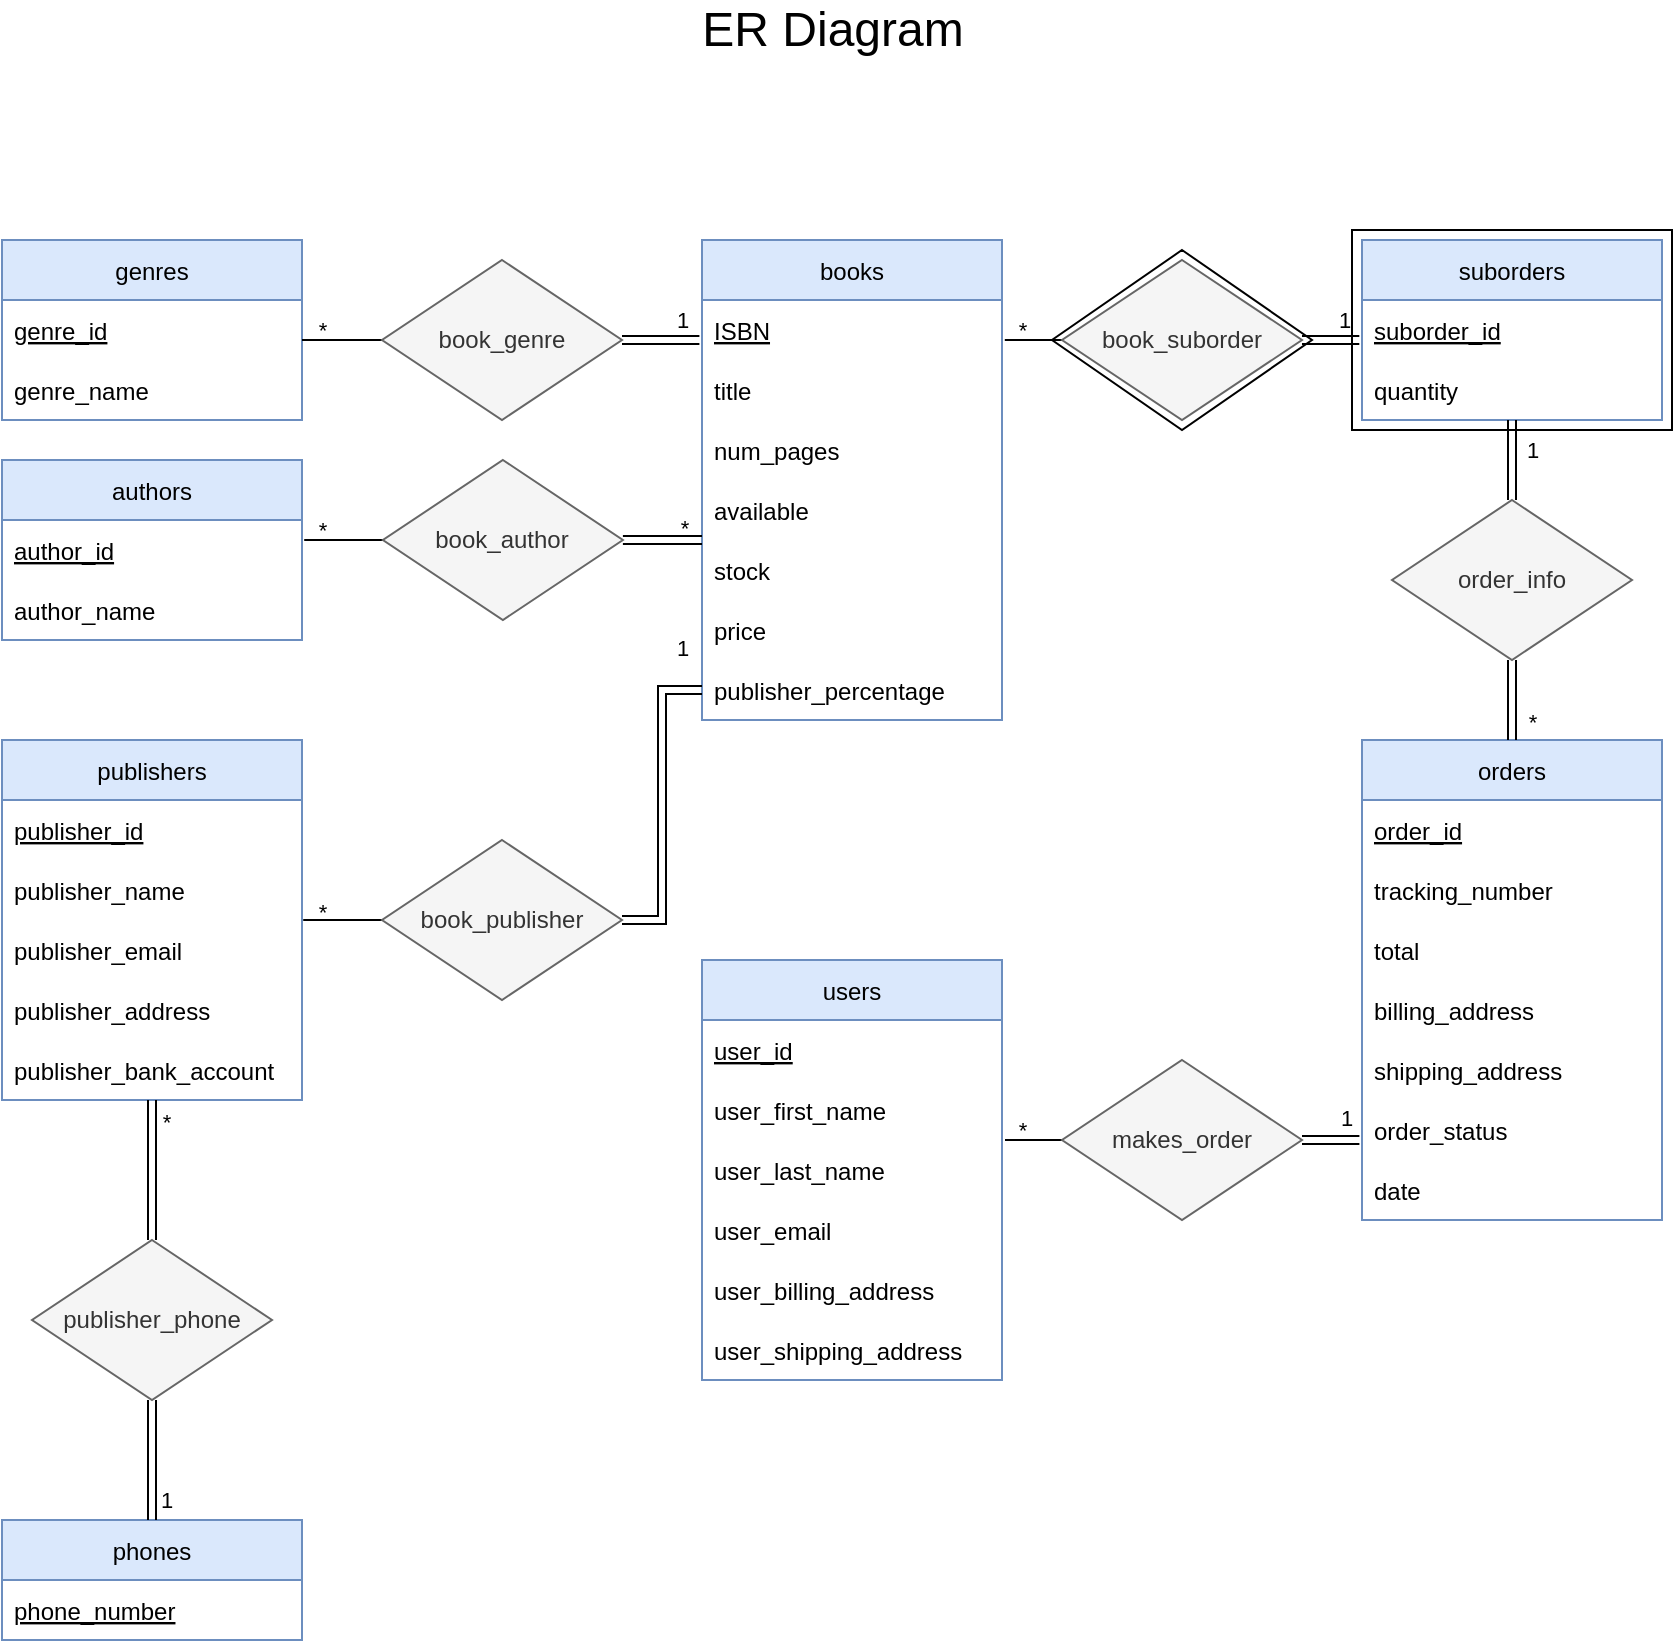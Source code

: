 <mxfile version="15.9.1" type="device"><diagram id="R2lEEEUBdFMjLlhIrx00" name="Page-1"><mxGraphModel dx="1052" dy="880" grid="1" gridSize="10" guides="1" tooltips="1" connect="1" arrows="1" fold="1" page="1" pageScale="1" pageWidth="850" pageHeight="1100" math="0" shadow="0" extFonts="Permanent Marker^https://fonts.googleapis.com/css?family=Permanent+Marker"><root><mxCell id="0"/><mxCell id="1" parent="0"/><mxCell id="pJi3qNCL0nC0wCgEnQ44-102" value="" style="rounded=0;whiteSpace=wrap;html=1;labelBackgroundColor=none;fontSize=24;strokeColor=default;fillColor=none;" parent="1" vertex="1"><mxGeometry x="685" y="135" width="160" height="100" as="geometry"/></mxCell><mxCell id="pJi3qNCL0nC0wCgEnQ44-2" value="books" style="swimlane;fontStyle=0;childLayout=stackLayout;horizontal=1;startSize=30;horizontalStack=0;resizeParent=1;resizeParentMax=0;resizeLast=0;collapsible=1;marginBottom=0;fillColor=#dae8fc;strokeColor=#6c8ebf;" parent="1" vertex="1"><mxGeometry x="360" y="140" width="150" height="240" as="geometry"/></mxCell><mxCell id="pJi3qNCL0nC0wCgEnQ44-3" value="ISBN" style="text;strokeColor=none;fillColor=none;align=left;verticalAlign=middle;spacingLeft=4;spacingRight=4;overflow=hidden;points=[[0,0.5],[1,0.5]];portConstraint=eastwest;rotatable=0;fontStyle=4" parent="pJi3qNCL0nC0wCgEnQ44-2" vertex="1"><mxGeometry y="30" width="150" height="30" as="geometry"/></mxCell><mxCell id="pJi3qNCL0nC0wCgEnQ44-4" value="title" style="text;strokeColor=none;fillColor=none;align=left;verticalAlign=middle;spacingLeft=4;spacingRight=4;overflow=hidden;points=[[0,0.5],[1,0.5]];portConstraint=eastwest;rotatable=0;" parent="pJi3qNCL0nC0wCgEnQ44-2" vertex="1"><mxGeometry y="60" width="150" height="30" as="geometry"/></mxCell><mxCell id="pJi3qNCL0nC0wCgEnQ44-5" value="num_pages" style="text;strokeColor=none;fillColor=none;align=left;verticalAlign=middle;spacingLeft=4;spacingRight=4;overflow=hidden;points=[[0,0.5],[1,0.5]];portConstraint=eastwest;rotatable=0;" parent="pJi3qNCL0nC0wCgEnQ44-2" vertex="1"><mxGeometry y="90" width="150" height="30" as="geometry"/></mxCell><mxCell id="pJi3qNCL0nC0wCgEnQ44-104" value="available" style="text;strokeColor=none;fillColor=none;align=left;verticalAlign=middle;spacingLeft=4;spacingRight=4;overflow=hidden;points=[[0,0.5],[1,0.5]];portConstraint=eastwest;rotatable=0;" parent="pJi3qNCL0nC0wCgEnQ44-2" vertex="1"><mxGeometry y="120" width="150" height="30" as="geometry"/></mxCell><mxCell id="pJi3qNCL0nC0wCgEnQ44-7" value="stock" style="text;strokeColor=none;fillColor=none;align=left;verticalAlign=middle;spacingLeft=4;spacingRight=4;overflow=hidden;points=[[0,0.5],[1,0.5]];portConstraint=eastwest;rotatable=0;" parent="pJi3qNCL0nC0wCgEnQ44-2" vertex="1"><mxGeometry y="150" width="150" height="30" as="geometry"/></mxCell><mxCell id="pJi3qNCL0nC0wCgEnQ44-6" value="price" style="text;strokeColor=none;fillColor=none;align=left;verticalAlign=middle;spacingLeft=4;spacingRight=4;overflow=hidden;points=[[0,0.5],[1,0.5]];portConstraint=eastwest;rotatable=0;" parent="pJi3qNCL0nC0wCgEnQ44-2" vertex="1"><mxGeometry y="180" width="150" height="30" as="geometry"/></mxCell><mxCell id="pJi3qNCL0nC0wCgEnQ44-8" value="publisher_percentage" style="text;strokeColor=none;fillColor=none;align=left;verticalAlign=middle;spacingLeft=4;spacingRight=4;overflow=hidden;points=[[0,0.5],[1,0.5]];portConstraint=eastwest;rotatable=0;" parent="pJi3qNCL0nC0wCgEnQ44-2" vertex="1"><mxGeometry y="210" width="150" height="30" as="geometry"/></mxCell><mxCell id="pJi3qNCL0nC0wCgEnQ44-9" value="genres" style="swimlane;fontStyle=0;childLayout=stackLayout;horizontal=1;startSize=30;horizontalStack=0;resizeParent=1;resizeParentMax=0;resizeLast=0;collapsible=1;marginBottom=0;fillColor=#dae8fc;strokeColor=#6c8ebf;" parent="1" vertex="1"><mxGeometry x="10" y="140" width="150" height="90" as="geometry"/></mxCell><mxCell id="pJi3qNCL0nC0wCgEnQ44-10" value="genre_id" style="text;strokeColor=none;fillColor=none;align=left;verticalAlign=middle;spacingLeft=4;spacingRight=4;overflow=hidden;points=[[0,0.5],[1,0.5]];portConstraint=eastwest;rotatable=0;fontStyle=4" parent="pJi3qNCL0nC0wCgEnQ44-9" vertex="1"><mxGeometry y="30" width="150" height="30" as="geometry"/></mxCell><mxCell id="pJi3qNCL0nC0wCgEnQ44-11" value="genre_name" style="text;strokeColor=none;fillColor=none;align=left;verticalAlign=middle;spacingLeft=4;spacingRight=4;overflow=hidden;points=[[0,0.5],[1,0.5]];portConstraint=eastwest;rotatable=0;" parent="pJi3qNCL0nC0wCgEnQ44-9" vertex="1"><mxGeometry y="60" width="150" height="30" as="geometry"/></mxCell><mxCell id="pJi3qNCL0nC0wCgEnQ44-16" value="authors" style="swimlane;fontStyle=0;childLayout=stackLayout;horizontal=1;startSize=30;horizontalStack=0;resizeParent=1;resizeParentMax=0;resizeLast=0;collapsible=1;marginBottom=0;fillColor=#dae8fc;strokeColor=#6c8ebf;" parent="1" vertex="1"><mxGeometry x="10" y="250" width="150" height="90" as="geometry"/></mxCell><mxCell id="pJi3qNCL0nC0wCgEnQ44-17" value="author_id" style="text;strokeColor=none;fillColor=none;align=left;verticalAlign=middle;spacingLeft=4;spacingRight=4;overflow=hidden;points=[[0,0.5],[1,0.5]];portConstraint=eastwest;rotatable=0;fontStyle=4" parent="pJi3qNCL0nC0wCgEnQ44-16" vertex="1"><mxGeometry y="30" width="150" height="30" as="geometry"/></mxCell><mxCell id="pJi3qNCL0nC0wCgEnQ44-18" value="author_name" style="text;strokeColor=none;fillColor=none;align=left;verticalAlign=middle;spacingLeft=4;spacingRight=4;overflow=hidden;points=[[0,0.5],[1,0.5]];portConstraint=eastwest;rotatable=0;" parent="pJi3qNCL0nC0wCgEnQ44-16" vertex="1"><mxGeometry y="60" width="150" height="30" as="geometry"/></mxCell><mxCell id="pJi3qNCL0nC0wCgEnQ44-21" value="publishers" style="swimlane;fontStyle=0;childLayout=stackLayout;horizontal=1;startSize=30;horizontalStack=0;resizeParent=1;resizeParentMax=0;resizeLast=0;collapsible=1;marginBottom=0;fillColor=#dae8fc;strokeColor=#6c8ebf;" parent="1" vertex="1"><mxGeometry x="10" y="390" width="150" height="180" as="geometry"/></mxCell><mxCell id="pJi3qNCL0nC0wCgEnQ44-22" value="publisher_id" style="text;strokeColor=none;fillColor=none;align=left;verticalAlign=middle;spacingLeft=4;spacingRight=4;overflow=hidden;points=[[0,0.5],[1,0.5]];portConstraint=eastwest;rotatable=0;fontStyle=4" parent="pJi3qNCL0nC0wCgEnQ44-21" vertex="1"><mxGeometry y="30" width="150" height="30" as="geometry"/></mxCell><mxCell id="pJi3qNCL0nC0wCgEnQ44-23" value="publisher_name" style="text;strokeColor=none;fillColor=none;align=left;verticalAlign=middle;spacingLeft=4;spacingRight=4;overflow=hidden;points=[[0,0.5],[1,0.5]];portConstraint=eastwest;rotatable=0;" parent="pJi3qNCL0nC0wCgEnQ44-21" vertex="1"><mxGeometry y="60" width="150" height="30" as="geometry"/></mxCell><mxCell id="pJi3qNCL0nC0wCgEnQ44-25" value="publisher_email" style="text;strokeColor=none;fillColor=none;align=left;verticalAlign=middle;spacingLeft=4;spacingRight=4;overflow=hidden;points=[[0,0.5],[1,0.5]];portConstraint=eastwest;rotatable=0;" parent="pJi3qNCL0nC0wCgEnQ44-21" vertex="1"><mxGeometry y="90" width="150" height="30" as="geometry"/></mxCell><mxCell id="pJi3qNCL0nC0wCgEnQ44-26" value="publisher_address" style="text;strokeColor=none;fillColor=none;align=left;verticalAlign=middle;spacingLeft=4;spacingRight=4;overflow=hidden;points=[[0,0.5],[1,0.5]];portConstraint=eastwest;rotatable=0;" parent="pJi3qNCL0nC0wCgEnQ44-21" vertex="1"><mxGeometry y="120" width="150" height="30" as="geometry"/></mxCell><mxCell id="pJi3qNCL0nC0wCgEnQ44-24" value="publisher_bank_account" style="text;strokeColor=none;fillColor=none;align=left;verticalAlign=middle;spacingLeft=4;spacingRight=4;overflow=hidden;points=[[0,0.5],[1,0.5]];portConstraint=eastwest;rotatable=0;" parent="pJi3qNCL0nC0wCgEnQ44-21" vertex="1"><mxGeometry y="150" width="150" height="30" as="geometry"/></mxCell><mxCell id="pJi3qNCL0nC0wCgEnQ44-27" value="phones" style="swimlane;fontStyle=0;childLayout=stackLayout;horizontal=1;startSize=30;horizontalStack=0;resizeParent=1;resizeParentMax=0;resizeLast=0;collapsible=1;marginBottom=0;fillColor=#dae8fc;strokeColor=#6c8ebf;" parent="1" vertex="1"><mxGeometry x="10" y="780" width="150" height="60" as="geometry"/></mxCell><mxCell id="pJi3qNCL0nC0wCgEnQ44-28" value="phone_number" style="text;strokeColor=none;fillColor=none;align=left;verticalAlign=middle;spacingLeft=4;spacingRight=4;overflow=hidden;points=[[0,0.5],[1,0.5]];portConstraint=eastwest;rotatable=0;fontStyle=4" parent="pJi3qNCL0nC0wCgEnQ44-27" vertex="1"><mxGeometry y="30" width="150" height="30" as="geometry"/></mxCell><mxCell id="pJi3qNCL0nC0wCgEnQ44-30" value="suborders" style="swimlane;fontStyle=0;childLayout=stackLayout;horizontal=1;startSize=30;horizontalStack=0;resizeParent=1;resizeParentMax=0;resizeLast=0;collapsible=1;marginBottom=0;fillColor=#dae8fc;strokeColor=#6c8ebf;" parent="1" vertex="1"><mxGeometry x="690" y="140" width="150" height="90" as="geometry"/></mxCell><mxCell id="pJi3qNCL0nC0wCgEnQ44-31" value="suborder_id" style="text;strokeColor=none;fillColor=none;align=left;verticalAlign=middle;spacingLeft=4;spacingRight=4;overflow=hidden;points=[[0,0.5],[1,0.5]];portConstraint=eastwest;rotatable=0;fontStyle=4" parent="pJi3qNCL0nC0wCgEnQ44-30" vertex="1"><mxGeometry y="30" width="150" height="30" as="geometry"/></mxCell><mxCell id="pJi3qNCL0nC0wCgEnQ44-32" value="quantity" style="text;strokeColor=none;fillColor=none;align=left;verticalAlign=middle;spacingLeft=4;spacingRight=4;overflow=hidden;points=[[0,0.5],[1,0.5]];portConstraint=eastwest;rotatable=0;" parent="pJi3qNCL0nC0wCgEnQ44-30" vertex="1"><mxGeometry y="60" width="150" height="30" as="geometry"/></mxCell><mxCell id="pJi3qNCL0nC0wCgEnQ44-38" value="orders" style="swimlane;fontStyle=0;childLayout=stackLayout;horizontal=1;startSize=30;horizontalStack=0;resizeParent=1;resizeParentMax=0;resizeLast=0;collapsible=1;marginBottom=0;fillColor=#dae8fc;strokeColor=#6c8ebf;" parent="1" vertex="1"><mxGeometry x="690" y="390" width="150" height="240" as="geometry"/></mxCell><mxCell id="pJi3qNCL0nC0wCgEnQ44-39" value="order_id" style="text;strokeColor=none;fillColor=none;align=left;verticalAlign=middle;spacingLeft=4;spacingRight=4;overflow=hidden;points=[[0,0.5],[1,0.5]];portConstraint=eastwest;rotatable=0;fontStyle=4" parent="pJi3qNCL0nC0wCgEnQ44-38" vertex="1"><mxGeometry y="30" width="150" height="30" as="geometry"/></mxCell><mxCell id="pJi3qNCL0nC0wCgEnQ44-40" value="tracking_number" style="text;strokeColor=none;fillColor=none;align=left;verticalAlign=middle;spacingLeft=4;spacingRight=4;overflow=hidden;points=[[0,0.5],[1,0.5]];portConstraint=eastwest;rotatable=0;" parent="pJi3qNCL0nC0wCgEnQ44-38" vertex="1"><mxGeometry y="60" width="150" height="30" as="geometry"/></mxCell><mxCell id="pJi3qNCL0nC0wCgEnQ44-41" value="total" style="text;strokeColor=none;fillColor=none;align=left;verticalAlign=middle;spacingLeft=4;spacingRight=4;overflow=hidden;points=[[0,0.5],[1,0.5]];portConstraint=eastwest;rotatable=0;" parent="pJi3qNCL0nC0wCgEnQ44-38" vertex="1"><mxGeometry y="90" width="150" height="30" as="geometry"/></mxCell><mxCell id="pJi3qNCL0nC0wCgEnQ44-42" value="billing_address" style="text;strokeColor=none;fillColor=none;align=left;verticalAlign=middle;spacingLeft=4;spacingRight=4;overflow=hidden;points=[[0,0.5],[1,0.5]];portConstraint=eastwest;rotatable=0;" parent="pJi3qNCL0nC0wCgEnQ44-38" vertex="1"><mxGeometry y="120" width="150" height="30" as="geometry"/></mxCell><mxCell id="pJi3qNCL0nC0wCgEnQ44-43" value="shipping_address" style="text;strokeColor=none;fillColor=none;align=left;verticalAlign=middle;spacingLeft=4;spacingRight=4;overflow=hidden;points=[[0,0.5],[1,0.5]];portConstraint=eastwest;rotatable=0;" parent="pJi3qNCL0nC0wCgEnQ44-38" vertex="1"><mxGeometry y="150" width="150" height="30" as="geometry"/></mxCell><mxCell id="pJi3qNCL0nC0wCgEnQ44-44" value="order_status" style="text;strokeColor=none;fillColor=none;align=left;verticalAlign=middle;spacingLeft=4;spacingRight=4;overflow=hidden;points=[[0,0.5],[1,0.5]];portConstraint=eastwest;rotatable=0;" parent="pJi3qNCL0nC0wCgEnQ44-38" vertex="1"><mxGeometry y="180" width="150" height="30" as="geometry"/></mxCell><mxCell id="pJi3qNCL0nC0wCgEnQ44-45" value="date" style="text;strokeColor=none;fillColor=none;align=left;verticalAlign=middle;spacingLeft=4;spacingRight=4;overflow=hidden;points=[[0,0.5],[1,0.5]];portConstraint=eastwest;rotatable=0;" parent="pJi3qNCL0nC0wCgEnQ44-38" vertex="1"><mxGeometry y="210" width="150" height="30" as="geometry"/></mxCell><mxCell id="pJi3qNCL0nC0wCgEnQ44-46" value="users" style="swimlane;fontStyle=0;childLayout=stackLayout;horizontal=1;startSize=30;horizontalStack=0;resizeParent=1;resizeParentMax=0;resizeLast=0;collapsible=1;marginBottom=0;fillColor=#dae8fc;strokeColor=#6c8ebf;" parent="1" vertex="1"><mxGeometry x="360" y="500" width="150" height="210" as="geometry"/></mxCell><mxCell id="pJi3qNCL0nC0wCgEnQ44-47" value="user_id" style="text;strokeColor=none;fillColor=none;align=left;verticalAlign=middle;spacingLeft=4;spacingRight=4;overflow=hidden;points=[[0,0.5],[1,0.5]];portConstraint=eastwest;rotatable=0;fontStyle=4" parent="pJi3qNCL0nC0wCgEnQ44-46" vertex="1"><mxGeometry y="30" width="150" height="30" as="geometry"/></mxCell><mxCell id="pJi3qNCL0nC0wCgEnQ44-48" value="user_first_name" style="text;strokeColor=none;fillColor=none;align=left;verticalAlign=middle;spacingLeft=4;spacingRight=4;overflow=hidden;points=[[0,0.5],[1,0.5]];portConstraint=eastwest;rotatable=0;" parent="pJi3qNCL0nC0wCgEnQ44-46" vertex="1"><mxGeometry y="60" width="150" height="30" as="geometry"/></mxCell><mxCell id="pJi3qNCL0nC0wCgEnQ44-49" value="user_last_name" style="text;strokeColor=none;fillColor=none;align=left;verticalAlign=middle;spacingLeft=4;spacingRight=4;overflow=hidden;points=[[0,0.5],[1,0.5]];portConstraint=eastwest;rotatable=0;" parent="pJi3qNCL0nC0wCgEnQ44-46" vertex="1"><mxGeometry y="90" width="150" height="30" as="geometry"/></mxCell><mxCell id="pJi3qNCL0nC0wCgEnQ44-50" value="user_email" style="text;strokeColor=none;fillColor=none;align=left;verticalAlign=middle;spacingLeft=4;spacingRight=4;overflow=hidden;points=[[0,0.5],[1,0.5]];portConstraint=eastwest;rotatable=0;" parent="pJi3qNCL0nC0wCgEnQ44-46" vertex="1"><mxGeometry y="120" width="150" height="30" as="geometry"/></mxCell><mxCell id="pJi3qNCL0nC0wCgEnQ44-51" value="user_billing_address" style="text;strokeColor=none;fillColor=none;align=left;verticalAlign=middle;spacingLeft=4;spacingRight=4;overflow=hidden;points=[[0,0.5],[1,0.5]];portConstraint=eastwest;rotatable=0;" parent="pJi3qNCL0nC0wCgEnQ44-46" vertex="1"><mxGeometry y="150" width="150" height="30" as="geometry"/></mxCell><mxCell id="pJi3qNCL0nC0wCgEnQ44-52" value="user_shipping_address" style="text;strokeColor=none;fillColor=none;align=left;verticalAlign=middle;spacingLeft=4;spacingRight=4;overflow=hidden;points=[[0,0.5],[1,0.5]];portConstraint=eastwest;rotatable=0;" parent="pJi3qNCL0nC0wCgEnQ44-46" vertex="1"><mxGeometry y="180" width="150" height="30" as="geometry"/></mxCell><mxCell id="pJi3qNCL0nC0wCgEnQ44-63" style="edgeStyle=orthogonalEdgeStyle;rounded=0;orthogonalLoop=1;jettySize=auto;html=1;exitX=1;exitY=0.5;exitDx=0;exitDy=0;entryX=-0.009;entryY=0.691;entryDx=0;entryDy=0;entryPerimeter=0;endArrow=none;endFill=0;shape=link;" parent="1" source="pJi3qNCL0nC0wCgEnQ44-54" target="pJi3qNCL0nC0wCgEnQ44-3" edge="1"><mxGeometry relative="1" as="geometry"/></mxCell><mxCell id="pJi3qNCL0nC0wCgEnQ44-65" value="1" style="edgeLabel;html=1;align=center;verticalAlign=middle;resizable=0;points=[];labelBackgroundColor=none;" parent="pJi3qNCL0nC0wCgEnQ44-63" vertex="1" connectable="0"><mxGeometry x="-0.283" y="1" relative="1" as="geometry"><mxPoint x="16" y="-9" as="offset"/></mxGeometry></mxCell><mxCell id="pJi3qNCL0nC0wCgEnQ44-66" style="edgeStyle=orthogonalEdgeStyle;rounded=0;orthogonalLoop=1;jettySize=auto;html=1;exitX=0;exitY=0.5;exitDx=0;exitDy=0;entryX=1;entryY=0.666;entryDx=0;entryDy=0;entryPerimeter=0;endArrow=none;endFill=0;" parent="1" source="pJi3qNCL0nC0wCgEnQ44-54" target="pJi3qNCL0nC0wCgEnQ44-10" edge="1"><mxGeometry relative="1" as="geometry"/></mxCell><mxCell id="pJi3qNCL0nC0wCgEnQ44-67" value="*" style="edgeLabel;html=1;align=center;verticalAlign=middle;resizable=0;points=[];labelBackgroundColor=none;" parent="pJi3qNCL0nC0wCgEnQ44-66" vertex="1" connectable="0"><mxGeometry x="0.224" relative="1" as="geometry"><mxPoint x="-6" y="-5" as="offset"/></mxGeometry></mxCell><mxCell id="pJi3qNCL0nC0wCgEnQ44-54" value="book_genre" style="rhombus;whiteSpace=wrap;html=1;fillColor=#f5f5f5;fontColor=#333333;strokeColor=#666666;" parent="1" vertex="1"><mxGeometry x="200" y="150" width="120" height="80" as="geometry"/></mxCell><mxCell id="pJi3qNCL0nC0wCgEnQ44-69" style="edgeStyle=orthogonalEdgeStyle;rounded=0;orthogonalLoop=1;jettySize=auto;html=1;exitX=1;exitY=0.5;exitDx=0;exitDy=0;entryX=-0.003;entryY=0.667;entryDx=0;entryDy=0;entryPerimeter=0;endArrow=none;endFill=0;shape=link;" parent="1" source="pJi3qNCL0nC0wCgEnQ44-55" edge="1"><mxGeometry relative="1" as="geometry"><mxPoint x="360.0" y="290.01" as="targetPoint"/></mxGeometry></mxCell><mxCell id="pJi3qNCL0nC0wCgEnQ44-72" value="*" style="edgeLabel;html=1;align=center;verticalAlign=middle;resizable=0;points=[];labelBackgroundColor=none;" parent="pJi3qNCL0nC0wCgEnQ44-69" vertex="1" connectable="0"><mxGeometry x="0.736" y="-2" relative="1" as="geometry"><mxPoint x="-4" y="-8" as="offset"/></mxGeometry></mxCell><mxCell id="pJi3qNCL0nC0wCgEnQ44-70" style="edgeStyle=orthogonalEdgeStyle;rounded=0;orthogonalLoop=1;jettySize=auto;html=1;exitX=0;exitY=0.5;exitDx=0;exitDy=0;entryX=1.004;entryY=0.033;entryDx=0;entryDy=0;entryPerimeter=0;endArrow=none;endFill=0;" parent="1" source="pJi3qNCL0nC0wCgEnQ44-55" edge="1"><mxGeometry relative="1" as="geometry"><mxPoint x="161.05" y="290.99" as="targetPoint"/></mxGeometry></mxCell><mxCell id="pJi3qNCL0nC0wCgEnQ44-71" value="*" style="edgeLabel;html=1;align=center;verticalAlign=middle;resizable=0;points=[];labelBackgroundColor=none;" parent="pJi3qNCL0nC0wCgEnQ44-70" vertex="1" connectable="0"><mxGeometry x="-0.736" relative="1" as="geometry"><mxPoint x="-25" y="-5" as="offset"/></mxGeometry></mxCell><mxCell id="pJi3qNCL0nC0wCgEnQ44-55" value="book_author" style="rhombus;whiteSpace=wrap;html=1;fillColor=#f5f5f5;fontColor=#333333;strokeColor=#666666;" parent="1" vertex="1"><mxGeometry x="200.45" y="250" width="120" height="80" as="geometry"/></mxCell><mxCell id="pJi3qNCL0nC0wCgEnQ44-75" style="edgeStyle=orthogonalEdgeStyle;rounded=0;orthogonalLoop=1;jettySize=auto;html=1;exitX=0;exitY=0.5;exitDx=0;exitDy=0;entryX=1.004;entryY=0.022;entryDx=0;entryDy=0;entryPerimeter=0;endArrow=none;endFill=0;" parent="1" source="pJi3qNCL0nC0wCgEnQ44-56" target="pJi3qNCL0nC0wCgEnQ44-25" edge="1"><mxGeometry relative="1" as="geometry"/></mxCell><mxCell id="pJi3qNCL0nC0wCgEnQ44-76" value="*" style="edgeLabel;html=1;align=center;verticalAlign=middle;resizable=0;points=[];labelBackgroundColor=none;" parent="pJi3qNCL0nC0wCgEnQ44-75" vertex="1" connectable="0"><mxGeometry x="-0.185" y="1" relative="1" as="geometry"><mxPoint x="-14" y="-5" as="offset"/></mxGeometry></mxCell><mxCell id="pJi3qNCL0nC0wCgEnQ44-78" style="edgeStyle=orthogonalEdgeStyle;rounded=0;orthogonalLoop=1;jettySize=auto;html=1;exitX=1;exitY=0.5;exitDx=0;exitDy=0;entryX=0;entryY=0.5;entryDx=0;entryDy=0;endArrow=none;endFill=0;shape=link;" parent="1" source="pJi3qNCL0nC0wCgEnQ44-56" target="pJi3qNCL0nC0wCgEnQ44-8" edge="1"><mxGeometry relative="1" as="geometry"/></mxCell><mxCell id="pJi3qNCL0nC0wCgEnQ44-79" value="1" style="edgeLabel;html=1;align=center;verticalAlign=middle;resizable=0;points=[];labelBackgroundColor=none;" parent="pJi3qNCL0nC0wCgEnQ44-78" vertex="1" connectable="0"><mxGeometry x="0.456" relative="1" as="geometry"><mxPoint x="10" y="-43" as="offset"/></mxGeometry></mxCell><mxCell id="pJi3qNCL0nC0wCgEnQ44-56" value="book_publisher" style="rhombus;whiteSpace=wrap;html=1;fillColor=#f5f5f5;fontColor=#333333;strokeColor=#666666;" parent="1" vertex="1"><mxGeometry x="200" y="440" width="120" height="80" as="geometry"/></mxCell><mxCell id="pJi3qNCL0nC0wCgEnQ44-80" style="edgeStyle=orthogonalEdgeStyle;shape=link;rounded=0;orthogonalLoop=1;jettySize=auto;html=1;exitX=0.5;exitY=0;exitDx=0;exitDy=0;entryX=0.5;entryY=1;entryDx=0;entryDy=0;endArrow=none;endFill=0;" parent="1" source="pJi3qNCL0nC0wCgEnQ44-57" target="pJi3qNCL0nC0wCgEnQ44-21" edge="1"><mxGeometry relative="1" as="geometry"/></mxCell><mxCell id="pJi3qNCL0nC0wCgEnQ44-83" value="*" style="edgeLabel;html=1;align=center;verticalAlign=middle;resizable=0;points=[];labelBackgroundColor=none;" parent="pJi3qNCL0nC0wCgEnQ44-80" vertex="1" connectable="0"><mxGeometry x="0.703" y="-2" relative="1" as="geometry"><mxPoint x="5" as="offset"/></mxGeometry></mxCell><mxCell id="pJi3qNCL0nC0wCgEnQ44-81" style="edgeStyle=orthogonalEdgeStyle;shape=link;rounded=0;orthogonalLoop=1;jettySize=auto;html=1;exitX=0.5;exitY=1;exitDx=0;exitDy=0;entryX=0.5;entryY=0;entryDx=0;entryDy=0;endArrow=none;endFill=0;" parent="1" source="pJi3qNCL0nC0wCgEnQ44-57" target="pJi3qNCL0nC0wCgEnQ44-27" edge="1"><mxGeometry relative="1" as="geometry"/></mxCell><mxCell id="pJi3qNCL0nC0wCgEnQ44-84" value="1" style="edgeLabel;html=1;align=center;verticalAlign=middle;resizable=0;points=[];labelBackgroundColor=none;" parent="pJi3qNCL0nC0wCgEnQ44-81" vertex="1" connectable="0"><mxGeometry x="0.647" y="2" relative="1" as="geometry"><mxPoint x="5" as="offset"/></mxGeometry></mxCell><mxCell id="pJi3qNCL0nC0wCgEnQ44-57" value="publisher_phone" style="rhombus;whiteSpace=wrap;html=1;fillColor=#f5f5f5;fontColor=#333333;strokeColor=#666666;" parent="1" vertex="1"><mxGeometry x="25" y="640" width="120" height="80" as="geometry"/></mxCell><mxCell id="pJi3qNCL0nC0wCgEnQ44-90" style="edgeStyle=orthogonalEdgeStyle;rounded=0;orthogonalLoop=1;jettySize=auto;html=1;exitX=0.5;exitY=0;exitDx=0;exitDy=0;entryX=0.5;entryY=1;entryDx=0;entryDy=0;endArrow=none;endFill=0;shape=link;" parent="1" source="pJi3qNCL0nC0wCgEnQ44-58" target="pJi3qNCL0nC0wCgEnQ44-30" edge="1"><mxGeometry relative="1" as="geometry"/></mxCell><mxCell id="pJi3qNCL0nC0wCgEnQ44-92" value="1" style="edgeLabel;html=1;align=center;verticalAlign=middle;resizable=0;points=[];labelBackgroundColor=none;" parent="pJi3qNCL0nC0wCgEnQ44-90" vertex="1" connectable="0"><mxGeometry x="-0.188" relative="1" as="geometry"><mxPoint x="10" y="-9" as="offset"/></mxGeometry></mxCell><mxCell id="pJi3qNCL0nC0wCgEnQ44-91" style="edgeStyle=orthogonalEdgeStyle;rounded=0;orthogonalLoop=1;jettySize=auto;html=1;exitX=0.5;exitY=1;exitDx=0;exitDy=0;entryX=0.5;entryY=0;entryDx=0;entryDy=0;endArrow=none;endFill=0;shape=link;" parent="1" source="pJi3qNCL0nC0wCgEnQ44-58" target="pJi3qNCL0nC0wCgEnQ44-38" edge="1"><mxGeometry relative="1" as="geometry"/></mxCell><mxCell id="pJi3qNCL0nC0wCgEnQ44-93" value="*" style="edgeLabel;html=1;align=center;verticalAlign=middle;resizable=0;points=[];labelBackgroundColor=none;" parent="pJi3qNCL0nC0wCgEnQ44-91" vertex="1" connectable="0"><mxGeometry x="-0.686" relative="1" as="geometry"><mxPoint x="10" y="24" as="offset"/></mxGeometry></mxCell><mxCell id="pJi3qNCL0nC0wCgEnQ44-58" value="order_info" style="rhombus;whiteSpace=wrap;html=1;fillColor=#f5f5f5;fontColor=#333333;strokeColor=#666666;" parent="1" vertex="1"><mxGeometry x="705" y="270" width="120" height="80" as="geometry"/></mxCell><mxCell id="pJi3qNCL0nC0wCgEnQ44-86" style="edgeStyle=orthogonalEdgeStyle;rounded=0;orthogonalLoop=1;jettySize=auto;html=1;exitX=0;exitY=0.5;exitDx=0;exitDy=0;entryX=1.009;entryY=0.689;entryDx=0;entryDy=0;entryPerimeter=0;endArrow=none;endFill=0;" parent="1" source="pJi3qNCL0nC0wCgEnQ44-85" target="pJi3qNCL0nC0wCgEnQ44-3" edge="1"><mxGeometry relative="1" as="geometry"/></mxCell><mxCell id="pJi3qNCL0nC0wCgEnQ44-88" value="*" style="edgeLabel;html=1;align=center;verticalAlign=middle;resizable=0;points=[];labelBackgroundColor=none;" parent="pJi3qNCL0nC0wCgEnQ44-86" vertex="1" connectable="0"><mxGeometry x="0.239" relative="1" as="geometry"><mxPoint x="-2" y="-5" as="offset"/></mxGeometry></mxCell><mxCell id="pJi3qNCL0nC0wCgEnQ44-87" style="edgeStyle=orthogonalEdgeStyle;shape=link;rounded=0;orthogonalLoop=1;jettySize=auto;html=1;exitX=1;exitY=0.5;exitDx=0;exitDy=0;entryX=-0.009;entryY=0.666;entryDx=0;entryDy=0;entryPerimeter=0;endArrow=none;endFill=0;" parent="1" source="pJi3qNCL0nC0wCgEnQ44-85" target="pJi3qNCL0nC0wCgEnQ44-31" edge="1"><mxGeometry relative="1" as="geometry"/></mxCell><mxCell id="pJi3qNCL0nC0wCgEnQ44-89" value="1" style="edgeLabel;html=1;align=center;verticalAlign=middle;resizable=0;points=[];labelBackgroundColor=none;" parent="pJi3qNCL0nC0wCgEnQ44-87" vertex="1" connectable="0"><mxGeometry x="-0.702" y="-2" relative="1" as="geometry"><mxPoint x="16" y="-12" as="offset"/></mxGeometry></mxCell><mxCell id="pJi3qNCL0nC0wCgEnQ44-85" value="book_suborder" style="rhombus;whiteSpace=wrap;html=1;fillColor=#f5f5f5;fontColor=#333333;strokeColor=#666666;" parent="1" vertex="1"><mxGeometry x="540" y="150" width="120" height="80" as="geometry"/></mxCell><mxCell id="pJi3qNCL0nC0wCgEnQ44-96" style="edgeStyle=orthogonalEdgeStyle;shape=link;rounded=0;orthogonalLoop=1;jettySize=auto;html=1;exitX=1;exitY=0.5;exitDx=0;exitDy=0;entryX=-0.009;entryY=0.638;entryDx=0;entryDy=0;entryPerimeter=0;endArrow=none;endFill=0;" parent="1" source="pJi3qNCL0nC0wCgEnQ44-95" target="pJi3qNCL0nC0wCgEnQ44-44" edge="1"><mxGeometry relative="1" as="geometry"/></mxCell><mxCell id="pJi3qNCL0nC0wCgEnQ44-99" value="1" style="edgeLabel;html=1;align=center;verticalAlign=middle;resizable=0;points=[];labelBackgroundColor=none;" parent="pJi3qNCL0nC0wCgEnQ44-96" vertex="1" connectable="0"><mxGeometry x="0.438" y="-2" relative="1" as="geometry"><mxPoint y="-13" as="offset"/></mxGeometry></mxCell><mxCell id="pJi3qNCL0nC0wCgEnQ44-98" style="edgeStyle=orthogonalEdgeStyle;rounded=0;orthogonalLoop=1;jettySize=auto;html=1;exitX=0;exitY=0.5;exitDx=0;exitDy=0;entryX=1.01;entryY=0.003;entryDx=0;entryDy=0;entryPerimeter=0;endArrow=none;endFill=0;" parent="1" source="pJi3qNCL0nC0wCgEnQ44-95" target="pJi3qNCL0nC0wCgEnQ44-49" edge="1"><mxGeometry relative="1" as="geometry"/></mxCell><mxCell id="pJi3qNCL0nC0wCgEnQ44-100" value="*" style="edgeLabel;html=1;align=center;verticalAlign=middle;resizable=0;points=[];labelBackgroundColor=none;" parent="pJi3qNCL0nC0wCgEnQ44-98" vertex="1" connectable="0"><mxGeometry x="0.248" y="-1" relative="1" as="geometry"><mxPoint x="-2" y="-4" as="offset"/></mxGeometry></mxCell><mxCell id="pJi3qNCL0nC0wCgEnQ44-95" value="makes_order" style="rhombus;whiteSpace=wrap;html=1;fillColor=#f5f5f5;fontColor=#333333;strokeColor=#666666;" parent="1" vertex="1"><mxGeometry x="540" y="550" width="120" height="80" as="geometry"/></mxCell><mxCell id="pJi3qNCL0nC0wCgEnQ44-101" value="&lt;font style=&quot;font-size: 24px&quot;&gt;ER Diagram&lt;br&gt;&lt;/font&gt;" style="text;html=1;strokeColor=none;fillColor=none;align=center;verticalAlign=middle;whiteSpace=wrap;rounded=0;labelBackgroundColor=none;" parent="1" vertex="1"><mxGeometry x="308" y="20" width="235" height="30" as="geometry"/></mxCell><mxCell id="pJi3qNCL0nC0wCgEnQ44-103" value="" style="rhombus;whiteSpace=wrap;html=1;labelBackgroundColor=none;fontSize=24;strokeColor=default;fillColor=none;" parent="1" vertex="1"><mxGeometry x="535" y="145" width="130" height="90" as="geometry"/></mxCell></root></mxGraphModel></diagram></mxfile>